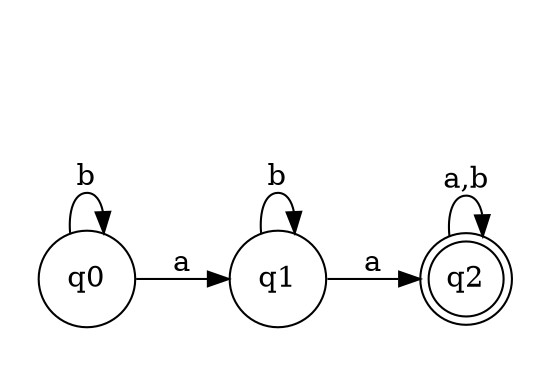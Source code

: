 digraph {
	rankdir=LR;
	margin=0.2;
	size=5;
	node [margin=0.1 shape=circle];
	q2[margin=0 shape=doublecircle];
	" "[color=white width=0];
	q0 -> q1 [label="a"];
	q0 -> q0 [label="b"];
	q1 -> q2 [label="a"];
	q1 -> q1 [label="b"];
	q2 -> q2 [label="a,b"];
}